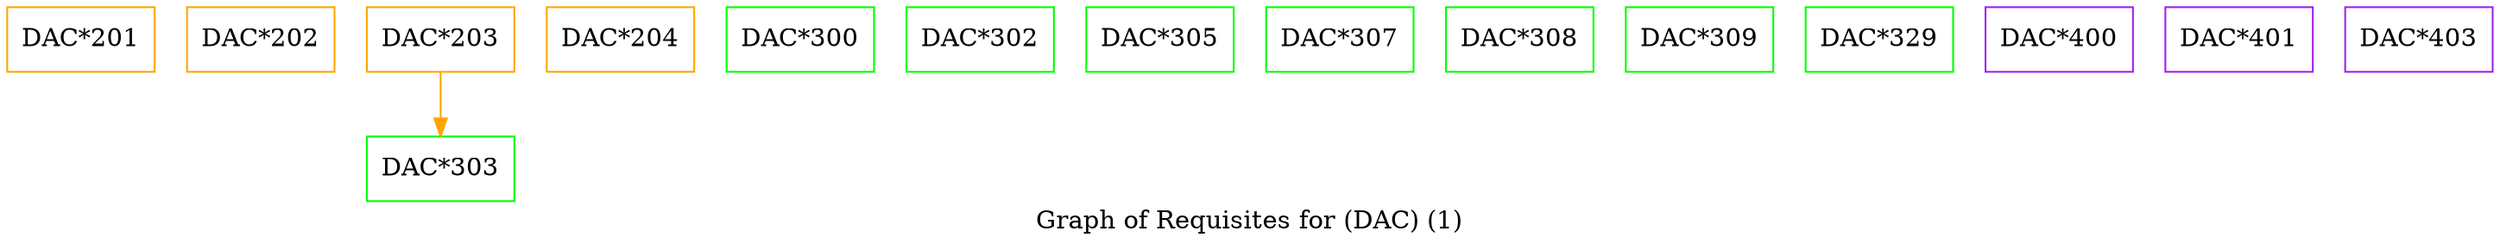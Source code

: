 strict digraph "" {
	graph [bb="0,0,1382,131",
		label="Graph of Requisites for (DAC) (1)",
		lheight=0.21,
		lp="691,11.5",
		lwidth=3.31
	];
	node [label="\N"];
	"DAC*201"	[color=orange,
		height=0.5,
		pos="41,113",
		shape=box,
		width=1.1389];
	"DAC*202"	[color=orange,
		height=0.5,
		pos="141,113",
		shape=box,
		width=1.1389];
	"DAC*203"	[color=orange,
		height=0.5,
		pos="241,113",
		shape=box,
		width=1.1389];
	"DAC*303"	[color=green,
		height=0.5,
		pos="241,41",
		shape=box,
		width=1.1389];
	"DAC*203" -> "DAC*303"	[color=orange,
		pos="e,241,59.104 241,94.697 241,86.983 241,77.712 241,69.112"];
	"DAC*204"	[color=orange,
		height=0.5,
		pos="341,113",
		shape=box,
		width=1.1389];
	"DAC*300"	[color=green,
		height=0.5,
		pos="441,113",
		shape=box,
		width=1.1389];
	"DAC*302"	[color=green,
		height=0.5,
		pos="541,113",
		shape=box,
		width=1.1389];
	"DAC*305"	[color=green,
		height=0.5,
		pos="641,113",
		shape=box,
		width=1.1389];
	"DAC*307"	[color=green,
		height=0.5,
		pos="741,113",
		shape=box,
		width=1.1389];
	"DAC*308"	[color=green,
		height=0.5,
		pos="841,113",
		shape=box,
		width=1.1389];
	"DAC*309"	[color=green,
		height=0.5,
		pos="941,113",
		shape=box,
		width=1.1389];
	"DAC*329"	[color=green,
		height=0.5,
		pos="1041,113",
		shape=box,
		width=1.1389];
	"DAC*400"	[color=purple,
		height=0.5,
		pos="1141,113",
		shape=box,
		width=1.1389];
	"DAC*401"	[color=purple,
		height=0.5,
		pos="1241,113",
		shape=box,
		width=1.1389];
	"DAC*403"	[color=purple,
		height=0.5,
		pos="1341,113",
		shape=box,
		width=1.1389];
}
